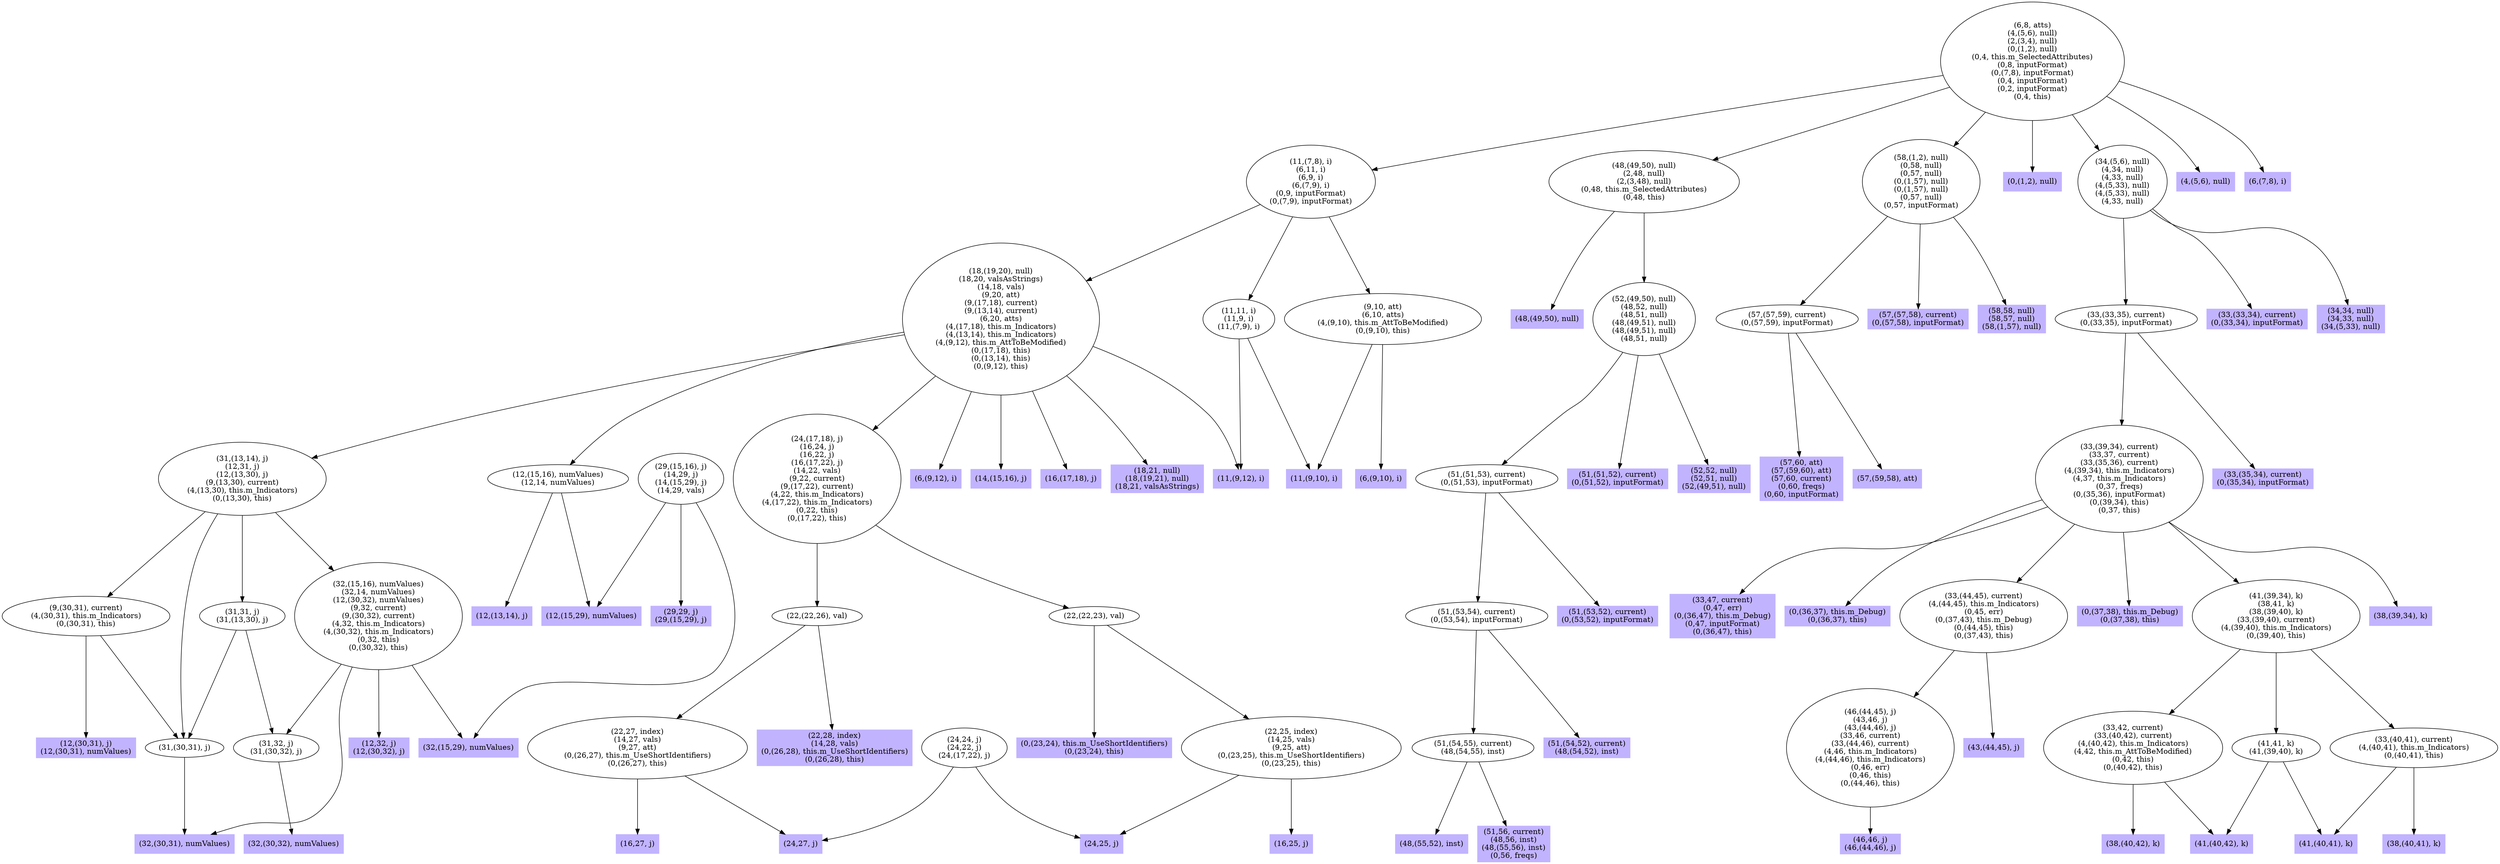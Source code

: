 digraph { 
11 [shape=box,style=filled,color=".7 .3 1.0",label="(12,32, j)\n(12,(30,32), j)"];
12 [shape=box,style=filled,color=".7 .3 1.0",label="(32,(15,29), numValues)"];
13 [shape=box,style=filled,color=".7 .3 1.0",label="(32,(30,32), numValues)"];
14 [shape=box,style=filled,color=".7 .3 1.0",label="(32,(30,31), numValues)"];
15 [label="(31,32, j)\n(31,(30,32), j)"];
16 [label="(32,(15,16), numValues)\n(32,14, numValues)\n(12,(30,32), numValues)\n(9,32, current)\n(9,(30,32), current)\n(4,32, this.m_Indicators)\n(4,(30,32), this.m_Indicators)\n(0,32, this)\n(0,(30,32), this)"];
17 [shape=box,style=filled,color=".7 .3 1.0",label="(12,(30,31), j)\n(12,(30,31), numValues)"];
18 [label="(31,(30,31), j)"];
19 [label="(9,(30,31), current)\n(4,(30,31), this.m_Indicators)\n(0,(30,31), this)"];
20 [label="(31,31, j)\n(31,(13,30), j)"];
21 [label="(31,(13,14), j)\n(12,31, j)\n(12,(13,30), j)\n(9,(13,30), current)\n(4,(13,30), this.m_Indicators)\n(0,(13,30), this)"];
22 [shape=box,style=filled,color=".7 .3 1.0",label="(16,25, j)"];
23 [shape=box,style=filled,color=".7 .3 1.0",label="(24,25, j)"];
24 [label="(22,25, index)\n(14,25, vals)\n(9,25, att)\n(0,(23,25), this.m_UseShortIdentifiers)\n(0,(23,25), this)"];
25 [shape=box,style=filled,color=".7 .3 1.0",label="(0,(23,24), this.m_UseShortIdentifiers)\n(0,(23,24), this)"];
26 [shape=box,style=filled,color=".7 .3 1.0",label="(22,28, index)\n(14,28, vals)\n(0,(26,28), this.m_UseShortIdentifiers)\n(0,(26,28), this)"];
27 [shape=box,style=filled,color=".7 .3 1.0",label="(16,27, j)"];
28 [shape=box,style=filled,color=".7 .3 1.0",label="(24,27, j)"];
29 [label="(22,27, index)\n(14,27, vals)\n(9,27, att)\n(0,(26,27), this.m_UseShortIdentifiers)\n(0,(26,27), this)"];
30 [label="(22,(22,26), val)"];
31 [label="(22,(22,23), val)"];
32 [label="(24,24, j)\n(24,22, j)\n(24,(17,22), j)"];
33 [label="(24,(17,18), j)\n(16,24, j)\n(16,22, j)\n(16,(17,22), j)\n(14,22, vals)\n(9,22, current)\n(9,(17,22), current)\n(4,22, this.m_Indicators)\n(4,(17,22), this.m_Indicators)\n(0,22, this)\n(0,(17,22), this)"];
34 [shape=box,style=filled,color=".7 .3 1.0",label="(6,(9,12), i)"];
35 [shape=box,style=filled,color=".7 .3 1.0",label="(12,(15,29), numValues)"];
36 [shape=box,style=filled,color=".7 .3 1.0",label="(12,(13,14), j)"];
37 [label="(12,(15,16), numValues)\n(12,14, numValues)"];
38 [shape=box,style=filled,color=".7 .3 1.0",label="(29,29, j)\n(29,(15,29), j)"];
39 [label="(29,(15,16), j)\n(14,29, j)\n(14,(15,29), j)\n(14,29, vals)"];
40 [shape=box,style=filled,color=".7 .3 1.0",label="(14,(15,16), j)"];
41 [shape=box,style=filled,color=".7 .3 1.0",label="(16,(17,18), j)"];
42 [shape=box,style=filled,color=".7 .3 1.0",label="(18,21, null)\n(18,(19,21), null)\n(18,21, valsAsStrings)"];
43 [shape=box,style=filled,color=".7 .3 1.0",label="(11,(9,12), i)"];
44 [label="(18,(19,20), null)\n(18,20, valsAsStrings)\n(14,18, vals)\n(9,20, att)\n(9,(17,18), current)\n(9,(13,14), current)\n(6,20, atts)\n(4,(17,18), this.m_Indicators)\n(4,(13,14), this.m_Indicators)\n(4,(9,12), this.m_AttToBeModified)\n(0,(17,18), this)\n(0,(13,14), this)\n(0,(9,12), this)"];
45 [shape=box,style=filled,color=".7 .3 1.0",label="(6,(9,10), i)"];
46 [shape=box,style=filled,color=".7 .3 1.0",label="(11,(9,10), i)"];
47 [label="(9,10, att)\n(6,10, atts)\n(4,(9,10), this.m_AttToBeModified)\n(0,(9,10), this)"];
48 [shape=box,style=filled,color=".7 .3 1.0",label="(33,47, current)\n(0,47, err)\n(0,(36,47), this.m_Debug)\n(0,47, inputFormat)\n(0,(36,47), this)"];
49 [shape=box,style=filled,color=".7 .3 1.0",label="(0,(36,37), this.m_Debug)\n(0,(36,37), this)"];
50 [shape=box,style=filled,color=".7 .3 1.0",label="(46,46, j)\n(46,(44,46), j)"];
51 [label="(46,(44,45), j)\n(43,46, j)\n(43,(44,46), j)\n(33,46, current)\n(33,(44,46), current)\n(4,46, this.m_Indicators)\n(4,(44,46), this.m_Indicators)\n(0,46, err)\n(0,46, this)\n(0,(44,46), this)"];
52 [shape=box,style=filled,color=".7 .3 1.0",label="(43,(44,45), j)"];
53 [label="(33,(44,45), current)\n(4,(44,45), this.m_Indicators)\n(0,45, err)\n(0,(37,43), this.m_Debug)\n(0,(44,45), this)\n(0,(37,43), this)"];
54 [shape=box,style=filled,color=".7 .3 1.0",label="(0,(37,38), this.m_Debug)\n(0,(37,38), this)"];
55 [shape=box,style=filled,color=".7 .3 1.0",label="(38,(40,42), k)"];
56 [shape=box,style=filled,color=".7 .3 1.0",label="(41,(40,42), k)"];
57 [label="(33,42, current)\n(33,(40,42), current)\n(4,(40,42), this.m_Indicators)\n(4,42, this.m_AttToBeModified)\n(0,42, this)\n(0,(40,42), this)"];
58 [shape=box,style=filled,color=".7 .3 1.0",label="(38,(40,41), k)"];
59 [shape=box,style=filled,color=".7 .3 1.0",label="(41,(40,41), k)"];
60 [label="(33,(40,41), current)\n(4,(40,41), this.m_Indicators)\n(0,(40,41), this)"];
61 [label="(41,41, k)\n(41,(39,40), k)"];
62 [label="(41,(39,34), k)\n(38,41, k)\n(38,(39,40), k)\n(33,(39,40), current)\n(4,(39,40), this.m_Indicators)\n(0,(39,40), this)"];
63 [shape=box,style=filled,color=".7 .3 1.0",label="(38,(39,34), k)"];
64 [label="(33,(39,34), current)\n(33,37, current)\n(33,(35,36), current)\n(4,(39,34), this.m_Indicators)\n(4,37, this.m_Indicators)\n(0,37, freqs)\n(0,(35,36), inputFormat)\n(0,(39,34), this)\n(0,37, this)"];
65 [shape=box,style=filled,color=".7 .3 1.0",label="(51,56, current)\n(48,56, inst)\n(48,(55,56), inst)\n(0,56, freqs)"];
66 [shape=box,style=filled,color=".7 .3 1.0",label="(48,(55,52), inst)"];
67 [label="(51,(54,55), current)\n(48,(54,55), inst)"];
68 [shape=box,style=filled,color=".7 .3 1.0",label="(51,(54,52), current)\n(48,(54,52), inst)"];
69 [label="(51,(53,54), current)\n(0,(53,54), inputFormat)"];
70 [shape=box,style=filled,color=".7 .3 1.0",label="(51,(53,52), current)\n(0,(53,52), inputFormat)"];
71 [label="(51,(51,53), current)\n(0,(51,53), inputFormat)"];
72 [shape=box,style=filled,color=".7 .3 1.0",label="(51,(51,52), current)\n(0,(51,52), inputFormat)"];
73 [shape=box,style=filled,color=".7 .3 1.0",label="(52,52, null)\n(52,51, null)\n(52,(49,51), null)"];
74 [label="(52,(49,50), null)\n(48,52, null)\n(48,51, null)\n(48,(49,51), null)\n(48,(49,51), null)\n(48,51, null)"];
75 [shape=box,style=filled,color=".7 .3 1.0",label="(48,(49,50), null)"];
76 [label="(48,(49,50), null)\n(2,48, null)\n(2,(3,48), null)\n(0,48, this.m_SelectedAttributes)\n(0,48, this)"];
77 [label="(11,11, i)\n(11,9, i)\n(11,(7,9), i)"];
78 [label="(11,(7,8), i)\n(6,11, i)\n(6,9, i)\n(6,(7,9), i)\n(0,9, inputFormat)\n(0,(7,9), inputFormat)"];
79 [shape=box,style=filled,color=".7 .3 1.0",label="(33,(35,34), current)\n(0,(35,34), inputFormat)"];
80 [label="(33,(33,35), current)\n(0,(33,35), inputFormat)"];
81 [shape=box,style=filled,color=".7 .3 1.0",label="(33,(33,34), current)\n(0,(33,34), inputFormat)"];
82 [shape=box,style=filled,color=".7 .3 1.0",label="(57,60, att)\n(57,(59,60), att)\n(57,60, current)\n(0,60, freqs)\n(0,60, inputFormat)"];
83 [shape=box,style=filled,color=".7 .3 1.0",label="(57,(59,58), att)"];
84 [label="(57,(57,59), current)\n(0,(57,59), inputFormat)"];
85 [shape=box,style=filled,color=".7 .3 1.0",label="(57,(57,58), current)\n(0,(57,58), inputFormat)"];
86 [shape=box,style=filled,color=".7 .3 1.0",label="(58,58, null)\n(58,57, null)\n(58,(1,57), null)"];
87 [label="(58,(1,2), null)\n(0,58, null)\n(0,57, null)\n(0,(1,57), null)\n(0,(1,57), null)\n(0,57, null)\n(0,57, inputFormat)"];
88 [shape=box,style=filled,color=".7 .3 1.0",label="(0,(1,2), null)"];
89 [shape=box,style=filled,color=".7 .3 1.0",label="(34,34, null)\n(34,33, null)\n(34,(5,33), null)"];
90 [label="(34,(5,6), null)\n(4,34, null)\n(4,33, null)\n(4,(5,33), null)\n(4,(5,33), null)\n(4,33, null)"];
91 [shape=box,style=filled,color=".7 .3 1.0",label="(4,(5,6), null)"];
92 [shape=box,style=filled,color=".7 .3 1.0",label="(6,(7,8), i)"];
93 [label="(6,8, atts)\n(4,(5,6), null)\n(2,(3,4), null)\n(0,(1,2), null)\n(0,4, this.m_SelectedAttributes)\n(0,8, inputFormat)\n(0,(7,8), inputFormat)\n(0,4, inputFormat)\n(0,2, inputFormat)\n(0,4, this)"];
15 -> 13;
16 -> 11;
16 -> 12;
16 -> 14;
16 -> 15;
18 -> 14;
19 -> 17;
19 -> 18;
20 -> 15;
20 -> 18;
21 -> 16;
21 -> 18;
21 -> 19;
21 -> 20;
24 -> 22;
24 -> 23;
29 -> 27;
29 -> 28;
30 -> 26;
30 -> 29;
31 -> 24;
31 -> 25;
32 -> 23;
32 -> 28;
33 -> 30;
33 -> 31;
37 -> 35;
37 -> 36;
39 -> 12;
39 -> 35;
39 -> 38;
44 -> 21;
44 -> 33;
44 -> 34;
44 -> 37;
44 -> 40;
44 -> 41;
44 -> 42;
44 -> 43;
47 -> 45;
47 -> 46;
51 -> 50;
53 -> 51;
53 -> 52;
57 -> 55;
57 -> 56;
60 -> 58;
60 -> 59;
61 -> 56;
61 -> 59;
62 -> 57;
62 -> 60;
62 -> 61;
64 -> 48;
64 -> 49;
64 -> 53;
64 -> 54;
64 -> 62;
64 -> 63;
67 -> 65;
67 -> 66;
69 -> 67;
69 -> 68;
71 -> 69;
71 -> 70;
74 -> 71;
74 -> 72;
74 -> 73;
76 -> 74;
76 -> 75;
77 -> 43;
77 -> 46;
78 -> 44;
78 -> 47;
78 -> 77;
80 -> 64;
80 -> 79;
84 -> 82;
84 -> 83;
87 -> 84;
87 -> 85;
87 -> 86;
90 -> 80;
90 -> 81;
90 -> 89;
93 -> 76;
93 -> 78;
93 -> 87;
93 -> 88;
93 -> 90;
93 -> 91;
93 -> 92;
}